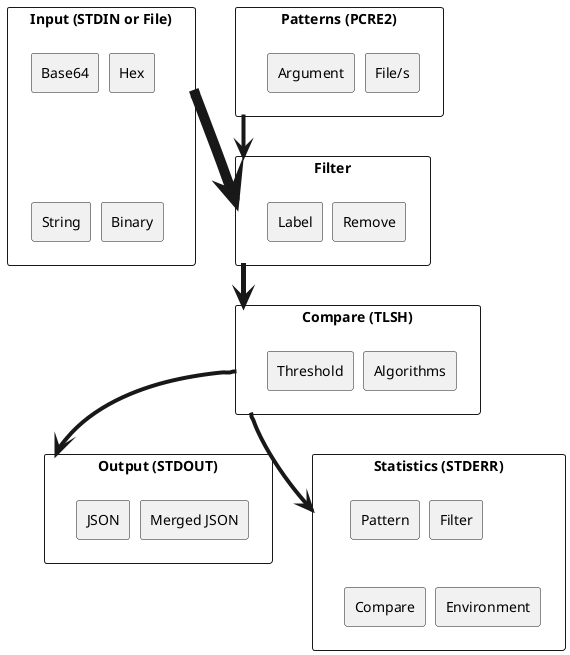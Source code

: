 @startuml
skinparam arrowThickness 4
skinparam nodesep 10
skinparam ranksep 20

rectangle "Input (STDIN or File)" as input {
    rectangle "Base64" as rawBase64
    rectangle "Hex" as rawHex
    rectangle "String" as rawString
    rectangle "Binary" as binary 
}

rectangle "Patterns (PCRE2)" as patterns {
    rectangle "File/s" as patternfile
    rectangle "Argument" as patternargument
}

rectangle "Filter" as filter {
  rectangle "Remove" as remove
  rectangle "Label" as label
}

rectangle "Compare (TLSH)" as compare {
  rectangle "Algorithms" as tlshAlgorithms
  rectangle "Threshold" as distanceThreshold
}

rectangle "Output (STDOUT)" as stdout {
  rectangle "Merged JSON" as jsonOutput
  rectangle "JSON" as nonJsonOutput
}

rectangle "Statistics (STDERR)" as stderr {
  rectangle "Input" as inputStats
  rectangle "Pattern" as inputStats
  rectangle "Filter" as filterStats
  rectangle "Compare" as compareStats
  rectangle "Environment" as runStats
}

input -down[thickness=10]-> filter
patterns -down-> filter
filter -down[thickness=5]-> compare
compare -down-> stdout
compare -down-> stderr
@enduml